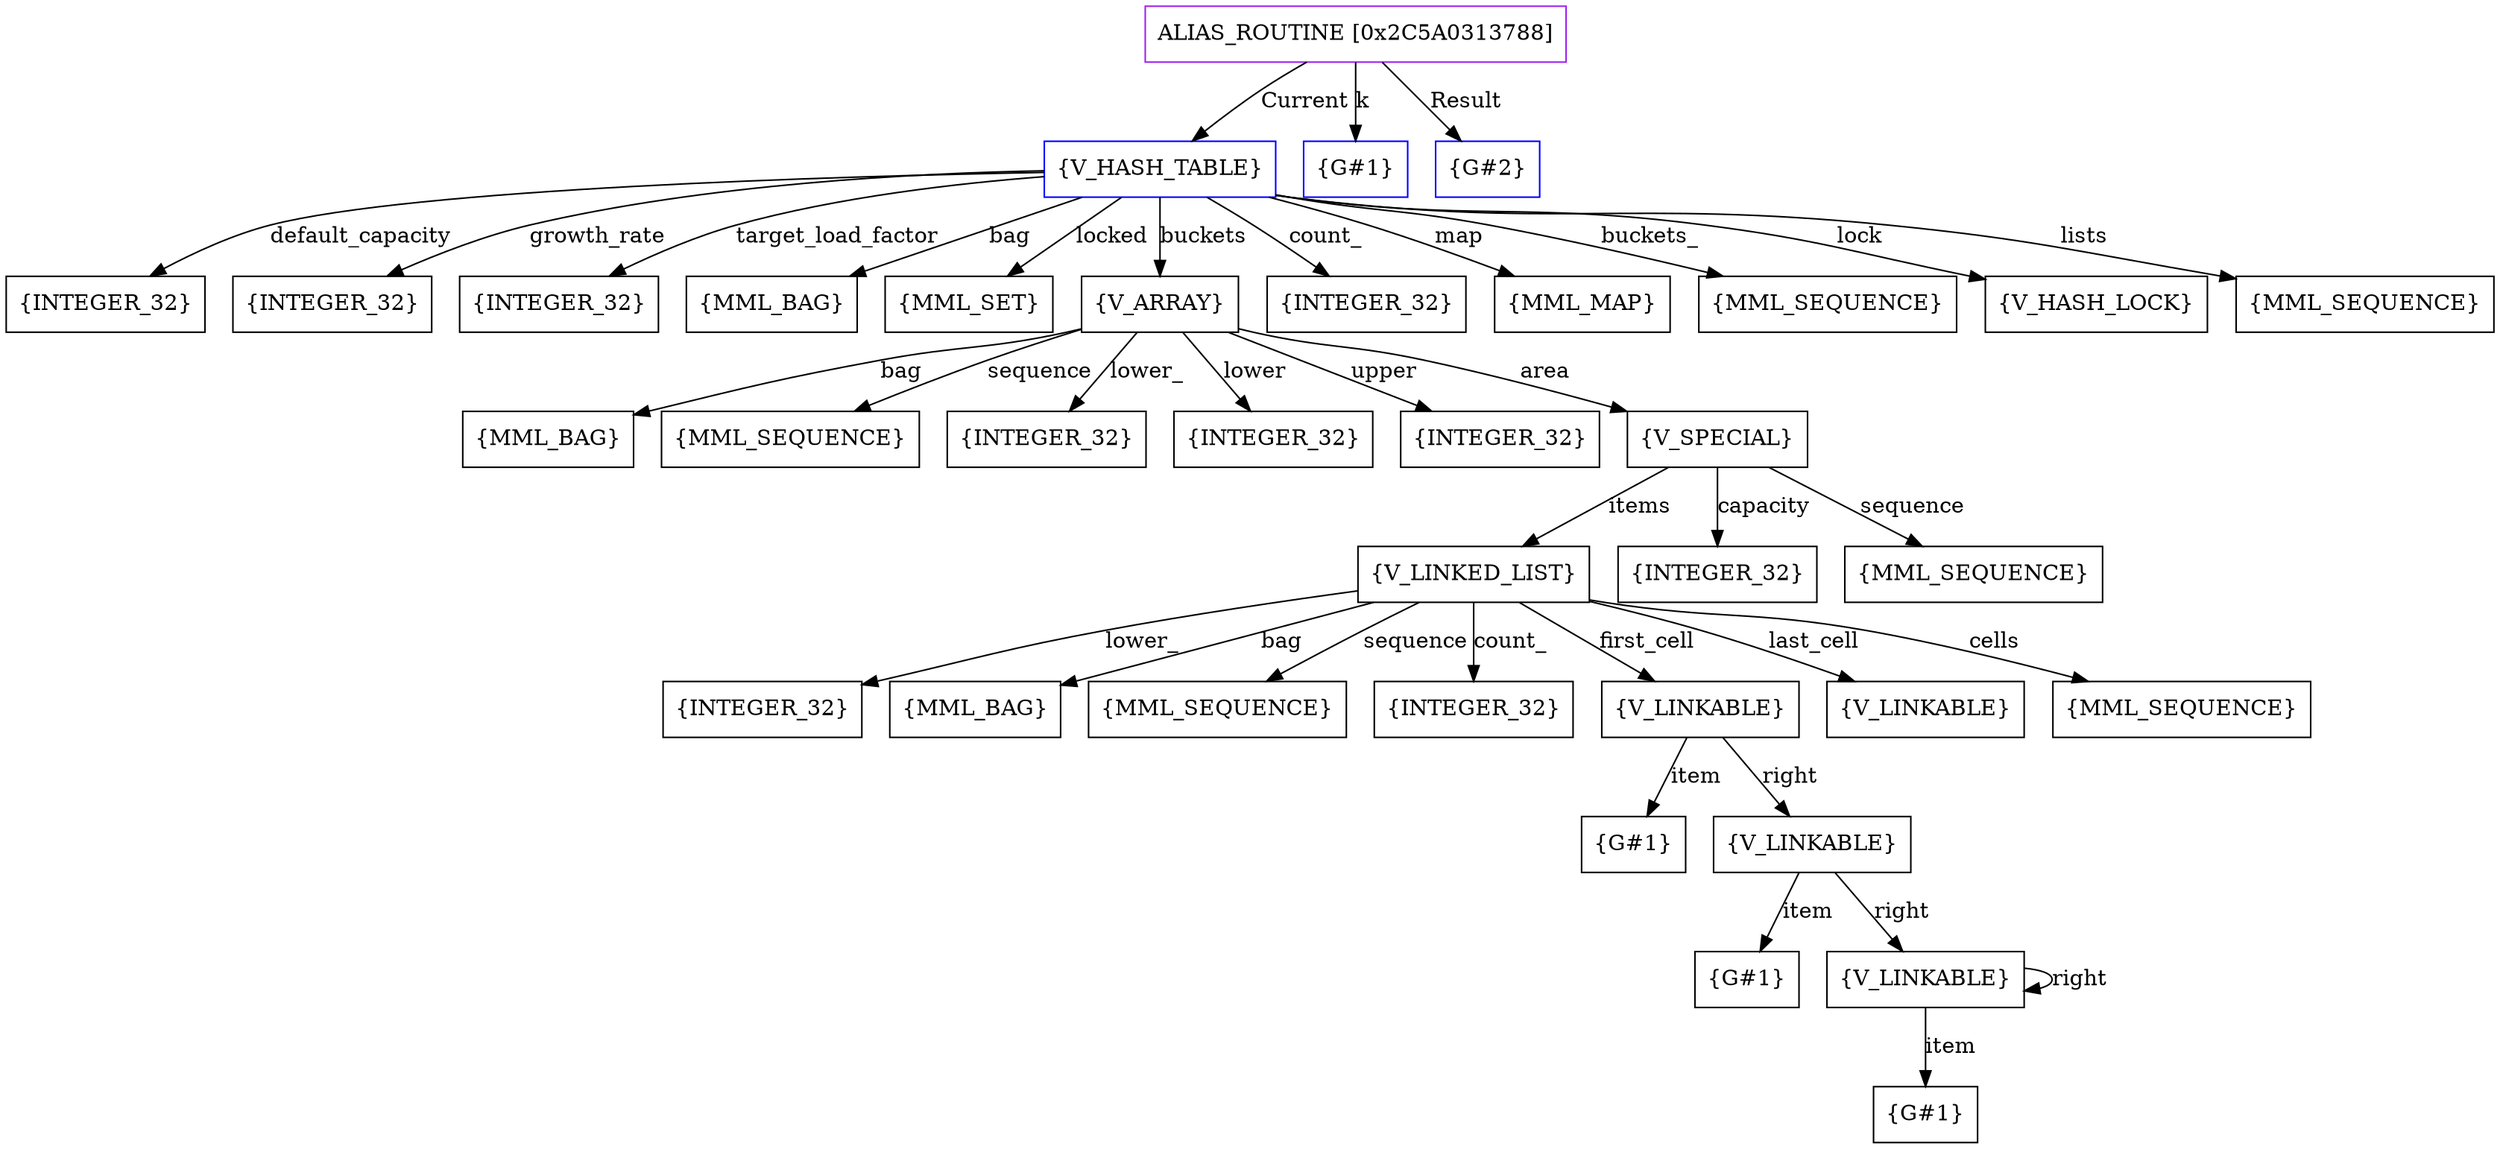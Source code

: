 digraph g {
	node [shape=box]
	b1[color=purple label=<ALIAS_ROUTINE [0x2C5A0313788]>]
	b2[color=blue label=<{V_HASH_TABLE}>]
	b3[label=<{INTEGER_32}>]
	b4[label=<{INTEGER_32}>]
	b5[label=<{INTEGER_32}>]
	b6[label=<{MML_BAG}>]
	b7[label=<{MML_SET}>]
	b8[label=<{V_ARRAY}>]
	b9[label=<{MML_BAG}>]
	b10[label=<{MML_SEQUENCE}>]
	b11[label=<{INTEGER_32}>]
	b12[label=<{INTEGER_32}>]
	b13[label=<{INTEGER_32}>]
	b14[label=<{V_SPECIAL}>]
	b15[label=<{V_LINKED_LIST}>]
	b16[label=<{INTEGER_32}>]
	b17[label=<{MML_BAG}>]
	b18[label=<{MML_SEQUENCE}>]
	b19[label=<{INTEGER_32}>]
	b20[label=<{V_LINKABLE}>]
	b21[label=<{G#1}>]
	b22[label=<{V_LINKABLE}>]
	b23[label=<{G#1}>]
	b24[label=<{V_LINKABLE}>]
	b25[label=<{G#1}>]
	b26[label=<{V_LINKABLE}>]
	b27[label=<{MML_SEQUENCE}>]
	b28[label=<{INTEGER_32}>]
	b29[label=<{MML_SEQUENCE}>]
	b30[label=<{INTEGER_32}>]
	b31[label=<{MML_MAP}>]
	b32[label=<{MML_SEQUENCE}>]
	b33[label=<{V_HASH_LOCK}>]
	b34[label=<{MML_SEQUENCE}>]
	b35[color=blue label=<{G#1}>]
	b36[color=blue label=<{G#2}>]
	b1->b2[label=<Current>]
	b2->b3[label=<default_capacity>]
	b2->b4[label=<growth_rate>]
	b2->b5[label=<target_load_factor>]
	b2->b6[label=<bag>]
	b2->b7[label=<locked>]
	b2->b8[label=<buckets>]
	b8->b9[label=<bag>]
	b8->b10[label=<sequence>]
	b8->b11[label=<lower_>]
	b8->b12[label=<lower>]
	b8->b13[label=<upper>]
	b8->b14[label=<area>]
	b14->b15[label=<items>]
	b15->b16[label=<lower_>]
	b15->b17[label=<bag>]
	b15->b18[label=<sequence>]
	b15->b19[label=<count_>]
	b15->b20[label=<first_cell>]
	b20->b21[label=<item>]
	b20->b22[label=<right>]
	b22->b23[label=<item>]
	b22->b24[label=<right>]
	b24->b25[label=<item>]
	b24->b24[label=<right>]
	b15->b26[label=<last_cell>]
	b15->b27[label=<cells>]
	b14->b28[label=<capacity>]
	b14->b29[label=<sequence>]
	b2->b30[label=<count_>]
	b2->b31[label=<map>]
	b2->b32[label=<buckets_>]
	b2->b33[label=<lock>]
	b2->b34[label=<lists>]
	b1->b35[label=<k>]
	b1->b36[label=<Result>]
}
